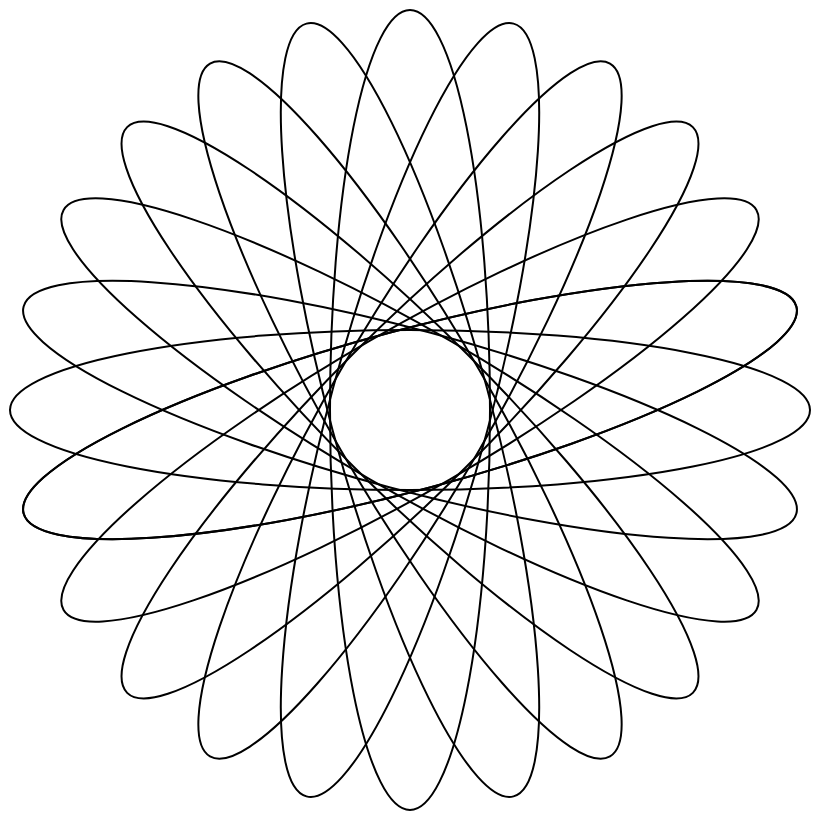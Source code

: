 <mxfile version="20.4.1" type="device"><diagram id="uxbQQ8ycfnvbh4HGQ10D" name="페이지-1"><mxGraphModel dx="981" dy="548" grid="1" gridSize="10" guides="1" tooltips="1" connect="1" arrows="1" fold="1" page="1" pageScale="1" pageWidth="827" pageHeight="1169" math="0" shadow="0"><root><mxCell id="0"/><mxCell id="1" parent="0"/><mxCell id="VIHQ6zeUxNCJUUcbvUaX-18" value="" style="ellipse;whiteSpace=wrap;html=1;fillColor=none;rotation=90;" vertex="1" parent="1"><mxGeometry x="160" y="200" width="400" height="80" as="geometry"/></mxCell><mxCell id="VIHQ6zeUxNCJUUcbvUaX-19" value="" style="ellipse;whiteSpace=wrap;html=1;fillColor=none;rotation=0;" vertex="1" parent="1"><mxGeometry x="160" y="200" width="400" height="80" as="geometry"/></mxCell><mxCell id="VIHQ6zeUxNCJUUcbvUaX-20" value="" style="ellipse;whiteSpace=wrap;html=1;fillColor=none;rotation=-15;" vertex="1" parent="1"><mxGeometry x="160" y="200" width="400" height="80" as="geometry"/></mxCell><mxCell id="VIHQ6zeUxNCJUUcbvUaX-21" value="" style="ellipse;whiteSpace=wrap;html=1;fillColor=none;rotation=-15;" vertex="1" parent="1"><mxGeometry x="160" y="200" width="400" height="80" as="geometry"/></mxCell><mxCell id="VIHQ6zeUxNCJUUcbvUaX-22" value="" style="ellipse;whiteSpace=wrap;html=1;fillColor=none;rotation=-30;" vertex="1" parent="1"><mxGeometry x="160" y="200" width="400" height="80" as="geometry"/></mxCell><mxCell id="VIHQ6zeUxNCJUUcbvUaX-23" value="" style="ellipse;whiteSpace=wrap;html=1;fillColor=none;rotation=-45;" vertex="1" parent="1"><mxGeometry x="160" y="200" width="400" height="80" as="geometry"/></mxCell><mxCell id="VIHQ6zeUxNCJUUcbvUaX-24" value="" style="ellipse;whiteSpace=wrap;html=1;fillColor=none;rotation=-60;" vertex="1" parent="1"><mxGeometry x="160" y="200" width="400" height="80" as="geometry"/></mxCell><mxCell id="VIHQ6zeUxNCJUUcbvUaX-25" value="" style="ellipse;whiteSpace=wrap;html=1;fillColor=none;rotation=-75;" vertex="1" parent="1"><mxGeometry x="160" y="200" width="400" height="80" as="geometry"/></mxCell><mxCell id="VIHQ6zeUxNCJUUcbvUaX-26" value="" style="ellipse;whiteSpace=wrap;html=1;fillColor=none;rotation=75;" vertex="1" parent="1"><mxGeometry x="160" y="200" width="400" height="80" as="geometry"/></mxCell><mxCell id="VIHQ6zeUxNCJUUcbvUaX-27" value="" style="ellipse;whiteSpace=wrap;html=1;fillColor=none;rotation=60;" vertex="1" parent="1"><mxGeometry x="160" y="200" width="400" height="80" as="geometry"/></mxCell><mxCell id="VIHQ6zeUxNCJUUcbvUaX-28" value="" style="ellipse;whiteSpace=wrap;html=1;fillColor=none;rotation=45;" vertex="1" parent="1"><mxGeometry x="160" y="200" width="400" height="80" as="geometry"/></mxCell><mxCell id="VIHQ6zeUxNCJUUcbvUaX-29" value="" style="ellipse;whiteSpace=wrap;html=1;fillColor=none;rotation=30;" vertex="1" parent="1"><mxGeometry x="160" y="200" width="400" height="80" as="geometry"/></mxCell><mxCell id="VIHQ6zeUxNCJUUcbvUaX-30" value="" style="ellipse;whiteSpace=wrap;html=1;fillColor=none;rotation=15;" vertex="1" parent="1"><mxGeometry x="160" y="200" width="400" height="80" as="geometry"/></mxCell></root></mxGraphModel></diagram></mxfile>